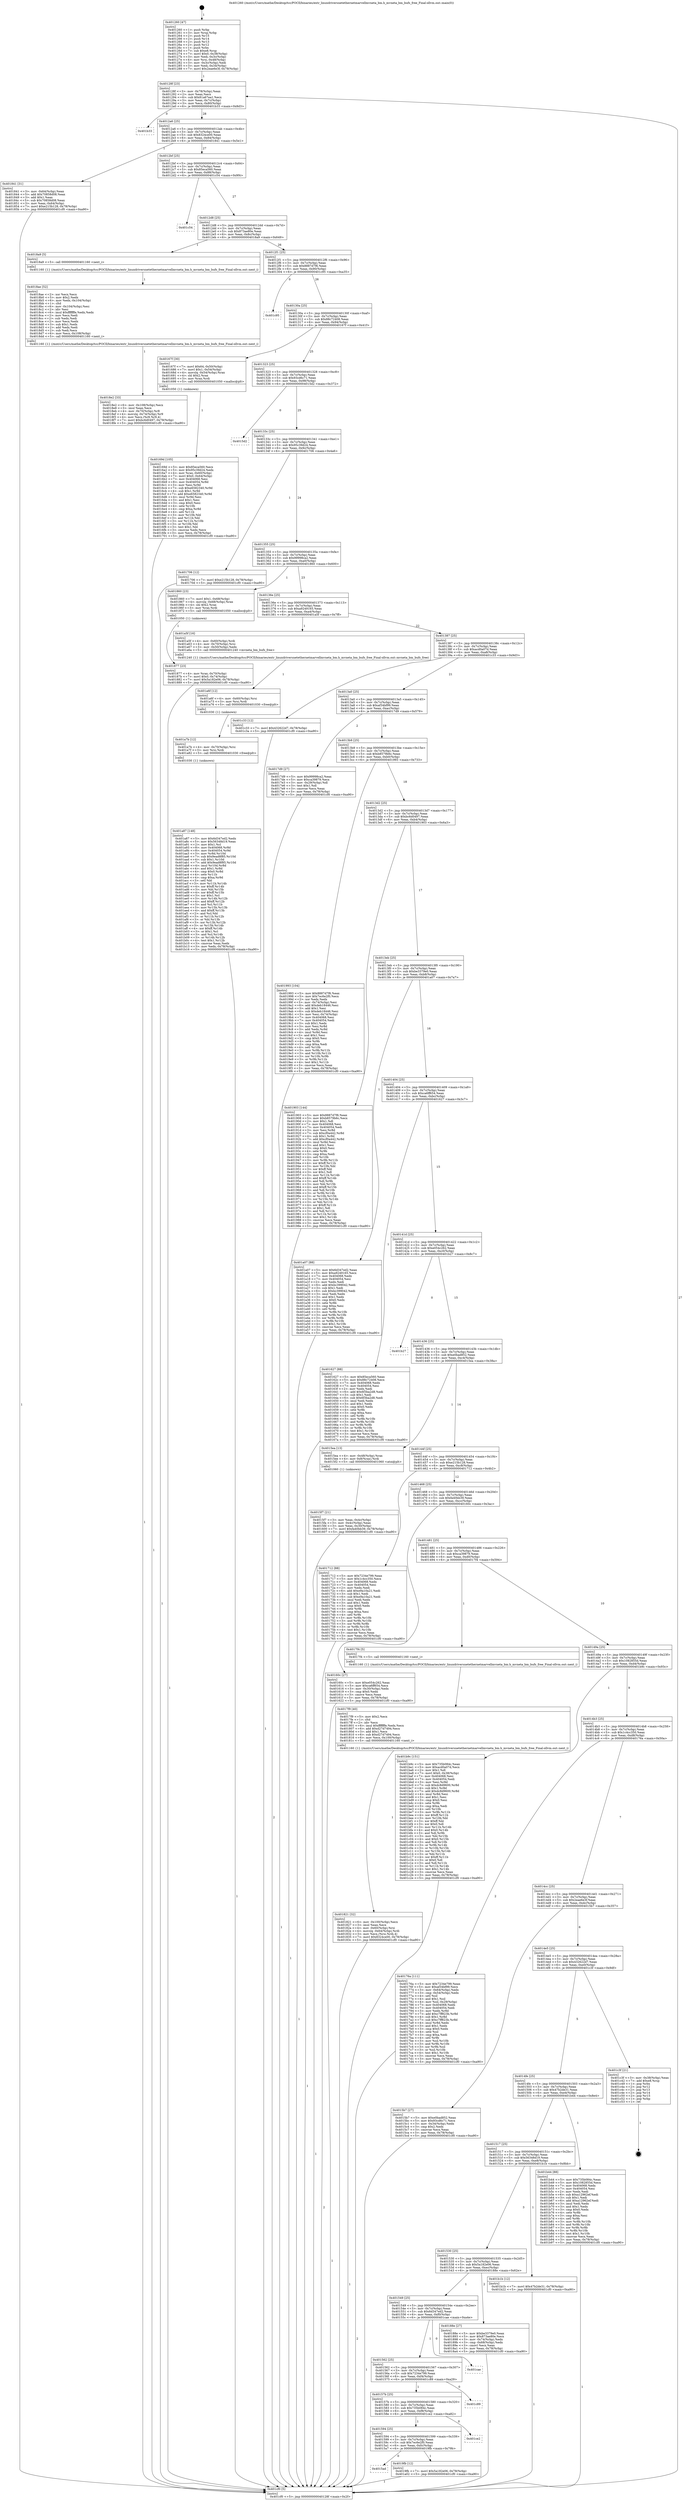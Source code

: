 digraph "0x401260" {
  label = "0x401260 (/mnt/c/Users/mathe/Desktop/tcc/POCII/binaries/extr_linuxdriversnetethernetmarvellmvneta_bm.h_mvneta_bm_bufs_free_Final-ollvm.out::main(0))"
  labelloc = "t"
  node[shape=record]

  Entry [label="",width=0.3,height=0.3,shape=circle,fillcolor=black,style=filled]
  "0x40128f" [label="{
     0x40128f [23]\l
     | [instrs]\l
     &nbsp;&nbsp;0x40128f \<+3\>: mov -0x78(%rbp),%eax\l
     &nbsp;&nbsp;0x401292 \<+2\>: mov %eax,%ecx\l
     &nbsp;&nbsp;0x401294 \<+6\>: sub $0x81a67ea1,%ecx\l
     &nbsp;&nbsp;0x40129a \<+3\>: mov %eax,-0x7c(%rbp)\l
     &nbsp;&nbsp;0x40129d \<+3\>: mov %ecx,-0x80(%rbp)\l
     &nbsp;&nbsp;0x4012a0 \<+6\>: je 0000000000401b33 \<main+0x8d3\>\l
  }"]
  "0x401b33" [label="{
     0x401b33\l
  }", style=dashed]
  "0x4012a6" [label="{
     0x4012a6 [25]\l
     | [instrs]\l
     &nbsp;&nbsp;0x4012a6 \<+5\>: jmp 00000000004012ab \<main+0x4b\>\l
     &nbsp;&nbsp;0x4012ab \<+3\>: mov -0x7c(%rbp),%eax\l
     &nbsp;&nbsp;0x4012ae \<+5\>: sub $0x8324ce00,%eax\l
     &nbsp;&nbsp;0x4012b3 \<+6\>: mov %eax,-0x84(%rbp)\l
     &nbsp;&nbsp;0x4012b9 \<+6\>: je 0000000000401841 \<main+0x5e1\>\l
  }"]
  Exit [label="",width=0.3,height=0.3,shape=circle,fillcolor=black,style=filled,peripheries=2]
  "0x401841" [label="{
     0x401841 [31]\l
     | [instrs]\l
     &nbsp;&nbsp;0x401841 \<+3\>: mov -0x64(%rbp),%eax\l
     &nbsp;&nbsp;0x401844 \<+5\>: add $0x70858d08,%eax\l
     &nbsp;&nbsp;0x401849 \<+3\>: add $0x1,%eax\l
     &nbsp;&nbsp;0x40184c \<+5\>: sub $0x70858d08,%eax\l
     &nbsp;&nbsp;0x401851 \<+3\>: mov %eax,-0x64(%rbp)\l
     &nbsp;&nbsp;0x401854 \<+7\>: movl $0xe215b128,-0x78(%rbp)\l
     &nbsp;&nbsp;0x40185b \<+5\>: jmp 0000000000401cf0 \<main+0xa90\>\l
  }"]
  "0x4012bf" [label="{
     0x4012bf [25]\l
     | [instrs]\l
     &nbsp;&nbsp;0x4012bf \<+5\>: jmp 00000000004012c4 \<main+0x64\>\l
     &nbsp;&nbsp;0x4012c4 \<+3\>: mov -0x7c(%rbp),%eax\l
     &nbsp;&nbsp;0x4012c7 \<+5\>: sub $0x85eca560,%eax\l
     &nbsp;&nbsp;0x4012cc \<+6\>: mov %eax,-0x88(%rbp)\l
     &nbsp;&nbsp;0x4012d2 \<+6\>: je 0000000000401c54 \<main+0x9f4\>\l
  }"]
  "0x401a87" [label="{
     0x401a87 [148]\l
     | [instrs]\l
     &nbsp;&nbsp;0x401a87 \<+5\>: mov $0x6d347ed2,%edx\l
     &nbsp;&nbsp;0x401a8c \<+5\>: mov $0x56348d19,%eax\l
     &nbsp;&nbsp;0x401a91 \<+2\>: mov $0x1,%cl\l
     &nbsp;&nbsp;0x401a93 \<+8\>: mov 0x404068,%r8d\l
     &nbsp;&nbsp;0x401a9b \<+8\>: mov 0x404054,%r9d\l
     &nbsp;&nbsp;0x401aa3 \<+3\>: mov %r8d,%r10d\l
     &nbsp;&nbsp;0x401aa6 \<+7\>: sub $0x9ead8f85,%r10d\l
     &nbsp;&nbsp;0x401aad \<+4\>: sub $0x1,%r10d\l
     &nbsp;&nbsp;0x401ab1 \<+7\>: add $0x9ead8f85,%r10d\l
     &nbsp;&nbsp;0x401ab8 \<+4\>: imul %r10d,%r8d\l
     &nbsp;&nbsp;0x401abc \<+4\>: and $0x1,%r8d\l
     &nbsp;&nbsp;0x401ac0 \<+4\>: cmp $0x0,%r8d\l
     &nbsp;&nbsp;0x401ac4 \<+4\>: sete %r11b\l
     &nbsp;&nbsp;0x401ac8 \<+4\>: cmp $0xa,%r9d\l
     &nbsp;&nbsp;0x401acc \<+3\>: setl %bl\l
     &nbsp;&nbsp;0x401acf \<+3\>: mov %r11b,%r14b\l
     &nbsp;&nbsp;0x401ad2 \<+4\>: xor $0xff,%r14b\l
     &nbsp;&nbsp;0x401ad6 \<+3\>: mov %bl,%r15b\l
     &nbsp;&nbsp;0x401ad9 \<+4\>: xor $0xff,%r15b\l
     &nbsp;&nbsp;0x401add \<+3\>: xor $0x1,%cl\l
     &nbsp;&nbsp;0x401ae0 \<+3\>: mov %r14b,%r12b\l
     &nbsp;&nbsp;0x401ae3 \<+4\>: and $0xff,%r12b\l
     &nbsp;&nbsp;0x401ae7 \<+3\>: and %cl,%r11b\l
     &nbsp;&nbsp;0x401aea \<+3\>: mov %r15b,%r13b\l
     &nbsp;&nbsp;0x401aed \<+4\>: and $0xff,%r13b\l
     &nbsp;&nbsp;0x401af1 \<+2\>: and %cl,%bl\l
     &nbsp;&nbsp;0x401af3 \<+3\>: or %r11b,%r12b\l
     &nbsp;&nbsp;0x401af6 \<+3\>: or %bl,%r13b\l
     &nbsp;&nbsp;0x401af9 \<+3\>: xor %r13b,%r12b\l
     &nbsp;&nbsp;0x401afc \<+3\>: or %r15b,%r14b\l
     &nbsp;&nbsp;0x401aff \<+4\>: xor $0xff,%r14b\l
     &nbsp;&nbsp;0x401b03 \<+3\>: or $0x1,%cl\l
     &nbsp;&nbsp;0x401b06 \<+3\>: and %cl,%r14b\l
     &nbsp;&nbsp;0x401b09 \<+3\>: or %r14b,%r12b\l
     &nbsp;&nbsp;0x401b0c \<+4\>: test $0x1,%r12b\l
     &nbsp;&nbsp;0x401b10 \<+3\>: cmovne %eax,%edx\l
     &nbsp;&nbsp;0x401b13 \<+3\>: mov %edx,-0x78(%rbp)\l
     &nbsp;&nbsp;0x401b16 \<+5\>: jmp 0000000000401cf0 \<main+0xa90\>\l
  }"]
  "0x401c54" [label="{
     0x401c54\l
  }", style=dashed]
  "0x4012d8" [label="{
     0x4012d8 [25]\l
     | [instrs]\l
     &nbsp;&nbsp;0x4012d8 \<+5\>: jmp 00000000004012dd \<main+0x7d\>\l
     &nbsp;&nbsp;0x4012dd \<+3\>: mov -0x7c(%rbp),%eax\l
     &nbsp;&nbsp;0x4012e0 \<+5\>: sub $0x873ae80e,%eax\l
     &nbsp;&nbsp;0x4012e5 \<+6\>: mov %eax,-0x8c(%rbp)\l
     &nbsp;&nbsp;0x4012eb \<+6\>: je 00000000004018a9 \<main+0x649\>\l
  }"]
  "0x401a7b" [label="{
     0x401a7b [12]\l
     | [instrs]\l
     &nbsp;&nbsp;0x401a7b \<+4\>: mov -0x70(%rbp),%rsi\l
     &nbsp;&nbsp;0x401a7f \<+3\>: mov %rsi,%rdi\l
     &nbsp;&nbsp;0x401a82 \<+5\>: call 0000000000401030 \<free@plt\>\l
     | [calls]\l
     &nbsp;&nbsp;0x401030 \{1\} (unknown)\l
  }"]
  "0x4018a9" [label="{
     0x4018a9 [5]\l
     | [instrs]\l
     &nbsp;&nbsp;0x4018a9 \<+5\>: call 0000000000401160 \<next_i\>\l
     | [calls]\l
     &nbsp;&nbsp;0x401160 \{1\} (/mnt/c/Users/mathe/Desktop/tcc/POCII/binaries/extr_linuxdriversnetethernetmarvellmvneta_bm.h_mvneta_bm_bufs_free_Final-ollvm.out::next_i)\l
  }"]
  "0x4012f1" [label="{
     0x4012f1 [25]\l
     | [instrs]\l
     &nbsp;&nbsp;0x4012f1 \<+5\>: jmp 00000000004012f6 \<main+0x96\>\l
     &nbsp;&nbsp;0x4012f6 \<+3\>: mov -0x7c(%rbp),%eax\l
     &nbsp;&nbsp;0x4012f9 \<+5\>: sub $0x8887d7f6,%eax\l
     &nbsp;&nbsp;0x4012fe \<+6\>: mov %eax,-0x90(%rbp)\l
     &nbsp;&nbsp;0x401304 \<+6\>: je 0000000000401c95 \<main+0xa35\>\l
  }"]
  "0x401a6f" [label="{
     0x401a6f [12]\l
     | [instrs]\l
     &nbsp;&nbsp;0x401a6f \<+4\>: mov -0x60(%rbp),%rsi\l
     &nbsp;&nbsp;0x401a73 \<+3\>: mov %rsi,%rdi\l
     &nbsp;&nbsp;0x401a76 \<+5\>: call 0000000000401030 \<free@plt\>\l
     | [calls]\l
     &nbsp;&nbsp;0x401030 \{1\} (unknown)\l
  }"]
  "0x401c95" [label="{
     0x401c95\l
  }", style=dashed]
  "0x40130a" [label="{
     0x40130a [25]\l
     | [instrs]\l
     &nbsp;&nbsp;0x40130a \<+5\>: jmp 000000000040130f \<main+0xaf\>\l
     &nbsp;&nbsp;0x40130f \<+3\>: mov -0x7c(%rbp),%eax\l
     &nbsp;&nbsp;0x401312 \<+5\>: sub $0x88c72408,%eax\l
     &nbsp;&nbsp;0x401317 \<+6\>: mov %eax,-0x94(%rbp)\l
     &nbsp;&nbsp;0x40131d \<+6\>: je 000000000040167f \<main+0x41f\>\l
  }"]
  "0x4015ad" [label="{
     0x4015ad\l
  }", style=dashed]
  "0x40167f" [label="{
     0x40167f [30]\l
     | [instrs]\l
     &nbsp;&nbsp;0x40167f \<+7\>: movl $0x64,-0x50(%rbp)\l
     &nbsp;&nbsp;0x401686 \<+7\>: movl $0x1,-0x54(%rbp)\l
     &nbsp;&nbsp;0x40168d \<+4\>: movslq -0x54(%rbp),%rax\l
     &nbsp;&nbsp;0x401691 \<+4\>: shl $0x2,%rax\l
     &nbsp;&nbsp;0x401695 \<+3\>: mov %rax,%rdi\l
     &nbsp;&nbsp;0x401698 \<+5\>: call 0000000000401050 \<malloc@plt\>\l
     | [calls]\l
     &nbsp;&nbsp;0x401050 \{1\} (unknown)\l
  }"]
  "0x401323" [label="{
     0x401323 [25]\l
     | [instrs]\l
     &nbsp;&nbsp;0x401323 \<+5\>: jmp 0000000000401328 \<main+0xc8\>\l
     &nbsp;&nbsp;0x401328 \<+3\>: mov -0x7c(%rbp),%eax\l
     &nbsp;&nbsp;0x40132b \<+5\>: sub $0x93cd6c71,%eax\l
     &nbsp;&nbsp;0x401330 \<+6\>: mov %eax,-0x98(%rbp)\l
     &nbsp;&nbsp;0x401336 \<+6\>: je 00000000004015d2 \<main+0x372\>\l
  }"]
  "0x4019fb" [label="{
     0x4019fb [12]\l
     | [instrs]\l
     &nbsp;&nbsp;0x4019fb \<+7\>: movl $0x5a182e06,-0x78(%rbp)\l
     &nbsp;&nbsp;0x401a02 \<+5\>: jmp 0000000000401cf0 \<main+0xa90\>\l
  }"]
  "0x4015d2" [label="{
     0x4015d2\l
  }", style=dashed]
  "0x40133c" [label="{
     0x40133c [25]\l
     | [instrs]\l
     &nbsp;&nbsp;0x40133c \<+5\>: jmp 0000000000401341 \<main+0xe1\>\l
     &nbsp;&nbsp;0x401341 \<+3\>: mov -0x7c(%rbp),%eax\l
     &nbsp;&nbsp;0x401344 \<+5\>: sub $0x95c39d24,%eax\l
     &nbsp;&nbsp;0x401349 \<+6\>: mov %eax,-0x9c(%rbp)\l
     &nbsp;&nbsp;0x40134f \<+6\>: je 0000000000401706 \<main+0x4a6\>\l
  }"]
  "0x401594" [label="{
     0x401594 [25]\l
     | [instrs]\l
     &nbsp;&nbsp;0x401594 \<+5\>: jmp 0000000000401599 \<main+0x339\>\l
     &nbsp;&nbsp;0x401599 \<+3\>: mov -0x7c(%rbp),%eax\l
     &nbsp;&nbsp;0x40159c \<+5\>: sub $0x7ec6e2f0,%eax\l
     &nbsp;&nbsp;0x4015a1 \<+6\>: mov %eax,-0xfc(%rbp)\l
     &nbsp;&nbsp;0x4015a7 \<+6\>: je 00000000004019fb \<main+0x79b\>\l
  }"]
  "0x401706" [label="{
     0x401706 [12]\l
     | [instrs]\l
     &nbsp;&nbsp;0x401706 \<+7\>: movl $0xe215b128,-0x78(%rbp)\l
     &nbsp;&nbsp;0x40170d \<+5\>: jmp 0000000000401cf0 \<main+0xa90\>\l
  }"]
  "0x401355" [label="{
     0x401355 [25]\l
     | [instrs]\l
     &nbsp;&nbsp;0x401355 \<+5\>: jmp 000000000040135a \<main+0xfa\>\l
     &nbsp;&nbsp;0x40135a \<+3\>: mov -0x7c(%rbp),%eax\l
     &nbsp;&nbsp;0x40135d \<+5\>: sub $0x99998ca2,%eax\l
     &nbsp;&nbsp;0x401362 \<+6\>: mov %eax,-0xa0(%rbp)\l
     &nbsp;&nbsp;0x401368 \<+6\>: je 0000000000401860 \<main+0x600\>\l
  }"]
  "0x401ce2" [label="{
     0x401ce2\l
  }", style=dashed]
  "0x401860" [label="{
     0x401860 [23]\l
     | [instrs]\l
     &nbsp;&nbsp;0x401860 \<+7\>: movl $0x1,-0x68(%rbp)\l
     &nbsp;&nbsp;0x401867 \<+4\>: movslq -0x68(%rbp),%rax\l
     &nbsp;&nbsp;0x40186b \<+4\>: shl $0x2,%rax\l
     &nbsp;&nbsp;0x40186f \<+3\>: mov %rax,%rdi\l
     &nbsp;&nbsp;0x401872 \<+5\>: call 0000000000401050 \<malloc@plt\>\l
     | [calls]\l
     &nbsp;&nbsp;0x401050 \{1\} (unknown)\l
  }"]
  "0x40136e" [label="{
     0x40136e [25]\l
     | [instrs]\l
     &nbsp;&nbsp;0x40136e \<+5\>: jmp 0000000000401373 \<main+0x113\>\l
     &nbsp;&nbsp;0x401373 \<+3\>: mov -0x7c(%rbp),%eax\l
     &nbsp;&nbsp;0x401376 \<+5\>: sub $0xa9249165,%eax\l
     &nbsp;&nbsp;0x40137b \<+6\>: mov %eax,-0xa4(%rbp)\l
     &nbsp;&nbsp;0x401381 \<+6\>: je 0000000000401a5f \<main+0x7ff\>\l
  }"]
  "0x40157b" [label="{
     0x40157b [25]\l
     | [instrs]\l
     &nbsp;&nbsp;0x40157b \<+5\>: jmp 0000000000401580 \<main+0x320\>\l
     &nbsp;&nbsp;0x401580 \<+3\>: mov -0x7c(%rbp),%eax\l
     &nbsp;&nbsp;0x401583 \<+5\>: sub $0x735b084c,%eax\l
     &nbsp;&nbsp;0x401588 \<+6\>: mov %eax,-0xf8(%rbp)\l
     &nbsp;&nbsp;0x40158e \<+6\>: je 0000000000401ce2 \<main+0xa82\>\l
  }"]
  "0x401a5f" [label="{
     0x401a5f [16]\l
     | [instrs]\l
     &nbsp;&nbsp;0x401a5f \<+4\>: mov -0x60(%rbp),%rdi\l
     &nbsp;&nbsp;0x401a63 \<+4\>: mov -0x70(%rbp),%rsi\l
     &nbsp;&nbsp;0x401a67 \<+3\>: mov -0x50(%rbp),%edx\l
     &nbsp;&nbsp;0x401a6a \<+5\>: call 0000000000401240 \<mvneta_bm_bufs_free\>\l
     | [calls]\l
     &nbsp;&nbsp;0x401240 \{1\} (/mnt/c/Users/mathe/Desktop/tcc/POCII/binaries/extr_linuxdriversnetethernetmarvellmvneta_bm.h_mvneta_bm_bufs_free_Final-ollvm.out::mvneta_bm_bufs_free)\l
  }"]
  "0x401387" [label="{
     0x401387 [25]\l
     | [instrs]\l
     &nbsp;&nbsp;0x401387 \<+5\>: jmp 000000000040138c \<main+0x12c\>\l
     &nbsp;&nbsp;0x40138c \<+3\>: mov -0x7c(%rbp),%eax\l
     &nbsp;&nbsp;0x40138f \<+5\>: sub $0xacd0a07d,%eax\l
     &nbsp;&nbsp;0x401394 \<+6\>: mov %eax,-0xa8(%rbp)\l
     &nbsp;&nbsp;0x40139a \<+6\>: je 0000000000401c33 \<main+0x9d3\>\l
  }"]
  "0x401c89" [label="{
     0x401c89\l
  }", style=dashed]
  "0x401c33" [label="{
     0x401c33 [12]\l
     | [instrs]\l
     &nbsp;&nbsp;0x401c33 \<+7\>: movl $0x432622d7,-0x78(%rbp)\l
     &nbsp;&nbsp;0x401c3a \<+5\>: jmp 0000000000401cf0 \<main+0xa90\>\l
  }"]
  "0x4013a0" [label="{
     0x4013a0 [25]\l
     | [instrs]\l
     &nbsp;&nbsp;0x4013a0 \<+5\>: jmp 00000000004013a5 \<main+0x145\>\l
     &nbsp;&nbsp;0x4013a5 \<+3\>: mov -0x7c(%rbp),%eax\l
     &nbsp;&nbsp;0x4013a8 \<+5\>: sub $0xaf34bf99,%eax\l
     &nbsp;&nbsp;0x4013ad \<+6\>: mov %eax,-0xac(%rbp)\l
     &nbsp;&nbsp;0x4013b3 \<+6\>: je 00000000004017d9 \<main+0x579\>\l
  }"]
  "0x401562" [label="{
     0x401562 [25]\l
     | [instrs]\l
     &nbsp;&nbsp;0x401562 \<+5\>: jmp 0000000000401567 \<main+0x307\>\l
     &nbsp;&nbsp;0x401567 \<+3\>: mov -0x7c(%rbp),%eax\l
     &nbsp;&nbsp;0x40156a \<+5\>: sub $0x7234e799,%eax\l
     &nbsp;&nbsp;0x40156f \<+6\>: mov %eax,-0xf4(%rbp)\l
     &nbsp;&nbsp;0x401575 \<+6\>: je 0000000000401c89 \<main+0xa29\>\l
  }"]
  "0x4017d9" [label="{
     0x4017d9 [27]\l
     | [instrs]\l
     &nbsp;&nbsp;0x4017d9 \<+5\>: mov $0x99998ca2,%eax\l
     &nbsp;&nbsp;0x4017de \<+5\>: mov $0xca39879,%ecx\l
     &nbsp;&nbsp;0x4017e3 \<+3\>: mov -0x29(%rbp),%dl\l
     &nbsp;&nbsp;0x4017e6 \<+3\>: test $0x1,%dl\l
     &nbsp;&nbsp;0x4017e9 \<+3\>: cmovne %ecx,%eax\l
     &nbsp;&nbsp;0x4017ec \<+3\>: mov %eax,-0x78(%rbp)\l
     &nbsp;&nbsp;0x4017ef \<+5\>: jmp 0000000000401cf0 \<main+0xa90\>\l
  }"]
  "0x4013b9" [label="{
     0x4013b9 [25]\l
     | [instrs]\l
     &nbsp;&nbsp;0x4013b9 \<+5\>: jmp 00000000004013be \<main+0x15e\>\l
     &nbsp;&nbsp;0x4013be \<+3\>: mov -0x7c(%rbp),%eax\l
     &nbsp;&nbsp;0x4013c1 \<+5\>: sub $0xb8579b6c,%eax\l
     &nbsp;&nbsp;0x4013c6 \<+6\>: mov %eax,-0xb0(%rbp)\l
     &nbsp;&nbsp;0x4013cc \<+6\>: je 0000000000401993 \<main+0x733\>\l
  }"]
  "0x401cae" [label="{
     0x401cae\l
  }", style=dashed]
  "0x401993" [label="{
     0x401993 [104]\l
     | [instrs]\l
     &nbsp;&nbsp;0x401993 \<+5\>: mov $0x8887d7f6,%eax\l
     &nbsp;&nbsp;0x401998 \<+5\>: mov $0x7ec6e2f0,%ecx\l
     &nbsp;&nbsp;0x40199d \<+2\>: xor %edx,%edx\l
     &nbsp;&nbsp;0x40199f \<+3\>: mov -0x74(%rbp),%esi\l
     &nbsp;&nbsp;0x4019a2 \<+6\>: add $0xdeb18446,%esi\l
     &nbsp;&nbsp;0x4019a8 \<+3\>: add $0x1,%esi\l
     &nbsp;&nbsp;0x4019ab \<+6\>: sub $0xdeb18446,%esi\l
     &nbsp;&nbsp;0x4019b1 \<+3\>: mov %esi,-0x74(%rbp)\l
     &nbsp;&nbsp;0x4019b4 \<+7\>: mov 0x404068,%esi\l
     &nbsp;&nbsp;0x4019bb \<+7\>: mov 0x404054,%edi\l
     &nbsp;&nbsp;0x4019c2 \<+3\>: sub $0x1,%edx\l
     &nbsp;&nbsp;0x4019c5 \<+3\>: mov %esi,%r8d\l
     &nbsp;&nbsp;0x4019c8 \<+3\>: add %edx,%r8d\l
     &nbsp;&nbsp;0x4019cb \<+4\>: imul %r8d,%esi\l
     &nbsp;&nbsp;0x4019cf \<+3\>: and $0x1,%esi\l
     &nbsp;&nbsp;0x4019d2 \<+3\>: cmp $0x0,%esi\l
     &nbsp;&nbsp;0x4019d5 \<+4\>: sete %r9b\l
     &nbsp;&nbsp;0x4019d9 \<+3\>: cmp $0xa,%edi\l
     &nbsp;&nbsp;0x4019dc \<+4\>: setl %r10b\l
     &nbsp;&nbsp;0x4019e0 \<+3\>: mov %r9b,%r11b\l
     &nbsp;&nbsp;0x4019e3 \<+3\>: and %r10b,%r11b\l
     &nbsp;&nbsp;0x4019e6 \<+3\>: xor %r10b,%r9b\l
     &nbsp;&nbsp;0x4019e9 \<+3\>: or %r9b,%r11b\l
     &nbsp;&nbsp;0x4019ec \<+4\>: test $0x1,%r11b\l
     &nbsp;&nbsp;0x4019f0 \<+3\>: cmovne %ecx,%eax\l
     &nbsp;&nbsp;0x4019f3 \<+3\>: mov %eax,-0x78(%rbp)\l
     &nbsp;&nbsp;0x4019f6 \<+5\>: jmp 0000000000401cf0 \<main+0xa90\>\l
  }"]
  "0x4013d2" [label="{
     0x4013d2 [25]\l
     | [instrs]\l
     &nbsp;&nbsp;0x4013d2 \<+5\>: jmp 00000000004013d7 \<main+0x177\>\l
     &nbsp;&nbsp;0x4013d7 \<+3\>: mov -0x7c(%rbp),%eax\l
     &nbsp;&nbsp;0x4013da \<+5\>: sub $0xbc6d0497,%eax\l
     &nbsp;&nbsp;0x4013df \<+6\>: mov %eax,-0xb4(%rbp)\l
     &nbsp;&nbsp;0x4013e5 \<+6\>: je 0000000000401903 \<main+0x6a3\>\l
  }"]
  "0x4018e2" [label="{
     0x4018e2 [33]\l
     | [instrs]\l
     &nbsp;&nbsp;0x4018e2 \<+6\>: mov -0x108(%rbp),%ecx\l
     &nbsp;&nbsp;0x4018e8 \<+3\>: imul %eax,%ecx\l
     &nbsp;&nbsp;0x4018eb \<+4\>: mov -0x70(%rbp),%r8\l
     &nbsp;&nbsp;0x4018ef \<+4\>: movslq -0x74(%rbp),%r9\l
     &nbsp;&nbsp;0x4018f3 \<+4\>: mov %ecx,(%r8,%r9,4)\l
     &nbsp;&nbsp;0x4018f7 \<+7\>: movl $0xbc6d0497,-0x78(%rbp)\l
     &nbsp;&nbsp;0x4018fe \<+5\>: jmp 0000000000401cf0 \<main+0xa90\>\l
  }"]
  "0x401903" [label="{
     0x401903 [144]\l
     | [instrs]\l
     &nbsp;&nbsp;0x401903 \<+5\>: mov $0x8887d7f6,%eax\l
     &nbsp;&nbsp;0x401908 \<+5\>: mov $0xb8579b6c,%ecx\l
     &nbsp;&nbsp;0x40190d \<+2\>: mov $0x1,%dl\l
     &nbsp;&nbsp;0x40190f \<+7\>: mov 0x404068,%esi\l
     &nbsp;&nbsp;0x401916 \<+7\>: mov 0x404054,%edi\l
     &nbsp;&nbsp;0x40191d \<+3\>: mov %esi,%r8d\l
     &nbsp;&nbsp;0x401920 \<+7\>: sub $0xcf0a442,%r8d\l
     &nbsp;&nbsp;0x401927 \<+4\>: sub $0x1,%r8d\l
     &nbsp;&nbsp;0x40192b \<+7\>: add $0xcf0a442,%r8d\l
     &nbsp;&nbsp;0x401932 \<+4\>: imul %r8d,%esi\l
     &nbsp;&nbsp;0x401936 \<+3\>: and $0x1,%esi\l
     &nbsp;&nbsp;0x401939 \<+3\>: cmp $0x0,%esi\l
     &nbsp;&nbsp;0x40193c \<+4\>: sete %r9b\l
     &nbsp;&nbsp;0x401940 \<+3\>: cmp $0xa,%edi\l
     &nbsp;&nbsp;0x401943 \<+4\>: setl %r10b\l
     &nbsp;&nbsp;0x401947 \<+3\>: mov %r9b,%r11b\l
     &nbsp;&nbsp;0x40194a \<+4\>: xor $0xff,%r11b\l
     &nbsp;&nbsp;0x40194e \<+3\>: mov %r10b,%bl\l
     &nbsp;&nbsp;0x401951 \<+3\>: xor $0xff,%bl\l
     &nbsp;&nbsp;0x401954 \<+3\>: xor $0x1,%dl\l
     &nbsp;&nbsp;0x401957 \<+3\>: mov %r11b,%r14b\l
     &nbsp;&nbsp;0x40195a \<+4\>: and $0xff,%r14b\l
     &nbsp;&nbsp;0x40195e \<+3\>: and %dl,%r9b\l
     &nbsp;&nbsp;0x401961 \<+3\>: mov %bl,%r15b\l
     &nbsp;&nbsp;0x401964 \<+4\>: and $0xff,%r15b\l
     &nbsp;&nbsp;0x401968 \<+3\>: and %dl,%r10b\l
     &nbsp;&nbsp;0x40196b \<+3\>: or %r9b,%r14b\l
     &nbsp;&nbsp;0x40196e \<+3\>: or %r10b,%r15b\l
     &nbsp;&nbsp;0x401971 \<+3\>: xor %r15b,%r14b\l
     &nbsp;&nbsp;0x401974 \<+3\>: or %bl,%r11b\l
     &nbsp;&nbsp;0x401977 \<+4\>: xor $0xff,%r11b\l
     &nbsp;&nbsp;0x40197b \<+3\>: or $0x1,%dl\l
     &nbsp;&nbsp;0x40197e \<+3\>: and %dl,%r11b\l
     &nbsp;&nbsp;0x401981 \<+3\>: or %r11b,%r14b\l
     &nbsp;&nbsp;0x401984 \<+4\>: test $0x1,%r14b\l
     &nbsp;&nbsp;0x401988 \<+3\>: cmovne %ecx,%eax\l
     &nbsp;&nbsp;0x40198b \<+3\>: mov %eax,-0x78(%rbp)\l
     &nbsp;&nbsp;0x40198e \<+5\>: jmp 0000000000401cf0 \<main+0xa90\>\l
  }"]
  "0x4013eb" [label="{
     0x4013eb [25]\l
     | [instrs]\l
     &nbsp;&nbsp;0x4013eb \<+5\>: jmp 00000000004013f0 \<main+0x190\>\l
     &nbsp;&nbsp;0x4013f0 \<+3\>: mov -0x7c(%rbp),%eax\l
     &nbsp;&nbsp;0x4013f3 \<+5\>: sub $0xbe3379e0,%eax\l
     &nbsp;&nbsp;0x4013f8 \<+6\>: mov %eax,-0xb8(%rbp)\l
     &nbsp;&nbsp;0x4013fe \<+6\>: je 0000000000401a07 \<main+0x7a7\>\l
  }"]
  "0x4018ae" [label="{
     0x4018ae [52]\l
     | [instrs]\l
     &nbsp;&nbsp;0x4018ae \<+2\>: xor %ecx,%ecx\l
     &nbsp;&nbsp;0x4018b0 \<+5\>: mov $0x2,%edx\l
     &nbsp;&nbsp;0x4018b5 \<+6\>: mov %edx,-0x104(%rbp)\l
     &nbsp;&nbsp;0x4018bb \<+1\>: cltd\l
     &nbsp;&nbsp;0x4018bc \<+6\>: mov -0x104(%rbp),%esi\l
     &nbsp;&nbsp;0x4018c2 \<+2\>: idiv %esi\l
     &nbsp;&nbsp;0x4018c4 \<+6\>: imul $0xfffffffe,%edx,%edx\l
     &nbsp;&nbsp;0x4018ca \<+2\>: mov %ecx,%edi\l
     &nbsp;&nbsp;0x4018cc \<+2\>: sub %edx,%edi\l
     &nbsp;&nbsp;0x4018ce \<+2\>: mov %ecx,%edx\l
     &nbsp;&nbsp;0x4018d0 \<+3\>: sub $0x1,%edx\l
     &nbsp;&nbsp;0x4018d3 \<+2\>: add %edx,%edi\l
     &nbsp;&nbsp;0x4018d5 \<+2\>: sub %edi,%ecx\l
     &nbsp;&nbsp;0x4018d7 \<+6\>: mov %ecx,-0x108(%rbp)\l
     &nbsp;&nbsp;0x4018dd \<+5\>: call 0000000000401160 \<next_i\>\l
     | [calls]\l
     &nbsp;&nbsp;0x401160 \{1\} (/mnt/c/Users/mathe/Desktop/tcc/POCII/binaries/extr_linuxdriversnetethernetmarvellmvneta_bm.h_mvneta_bm_bufs_free_Final-ollvm.out::next_i)\l
  }"]
  "0x401a07" [label="{
     0x401a07 [88]\l
     | [instrs]\l
     &nbsp;&nbsp;0x401a07 \<+5\>: mov $0x6d347ed2,%eax\l
     &nbsp;&nbsp;0x401a0c \<+5\>: mov $0xa9249165,%ecx\l
     &nbsp;&nbsp;0x401a11 \<+7\>: mov 0x404068,%edx\l
     &nbsp;&nbsp;0x401a18 \<+7\>: mov 0x404054,%esi\l
     &nbsp;&nbsp;0x401a1f \<+2\>: mov %edx,%edi\l
     &nbsp;&nbsp;0x401a21 \<+6\>: add $0xbc399042,%edi\l
     &nbsp;&nbsp;0x401a27 \<+3\>: sub $0x1,%edi\l
     &nbsp;&nbsp;0x401a2a \<+6\>: sub $0xbc399042,%edi\l
     &nbsp;&nbsp;0x401a30 \<+3\>: imul %edi,%edx\l
     &nbsp;&nbsp;0x401a33 \<+3\>: and $0x1,%edx\l
     &nbsp;&nbsp;0x401a36 \<+3\>: cmp $0x0,%edx\l
     &nbsp;&nbsp;0x401a39 \<+4\>: sete %r8b\l
     &nbsp;&nbsp;0x401a3d \<+3\>: cmp $0xa,%esi\l
     &nbsp;&nbsp;0x401a40 \<+4\>: setl %r9b\l
     &nbsp;&nbsp;0x401a44 \<+3\>: mov %r8b,%r10b\l
     &nbsp;&nbsp;0x401a47 \<+3\>: and %r9b,%r10b\l
     &nbsp;&nbsp;0x401a4a \<+3\>: xor %r9b,%r8b\l
     &nbsp;&nbsp;0x401a4d \<+3\>: or %r8b,%r10b\l
     &nbsp;&nbsp;0x401a50 \<+4\>: test $0x1,%r10b\l
     &nbsp;&nbsp;0x401a54 \<+3\>: cmovne %ecx,%eax\l
     &nbsp;&nbsp;0x401a57 \<+3\>: mov %eax,-0x78(%rbp)\l
     &nbsp;&nbsp;0x401a5a \<+5\>: jmp 0000000000401cf0 \<main+0xa90\>\l
  }"]
  "0x401404" [label="{
     0x401404 [25]\l
     | [instrs]\l
     &nbsp;&nbsp;0x401404 \<+5\>: jmp 0000000000401409 \<main+0x1a9\>\l
     &nbsp;&nbsp;0x401409 \<+3\>: mov -0x7c(%rbp),%eax\l
     &nbsp;&nbsp;0x40140c \<+5\>: sub $0xca6ff654,%eax\l
     &nbsp;&nbsp;0x401411 \<+6\>: mov %eax,-0xbc(%rbp)\l
     &nbsp;&nbsp;0x401417 \<+6\>: je 0000000000401627 \<main+0x3c7\>\l
  }"]
  "0x401549" [label="{
     0x401549 [25]\l
     | [instrs]\l
     &nbsp;&nbsp;0x401549 \<+5\>: jmp 000000000040154e \<main+0x2ee\>\l
     &nbsp;&nbsp;0x40154e \<+3\>: mov -0x7c(%rbp),%eax\l
     &nbsp;&nbsp;0x401551 \<+5\>: sub $0x6d347ed2,%eax\l
     &nbsp;&nbsp;0x401556 \<+6\>: mov %eax,-0xf0(%rbp)\l
     &nbsp;&nbsp;0x40155c \<+6\>: je 0000000000401cae \<main+0xa4e\>\l
  }"]
  "0x401627" [label="{
     0x401627 [88]\l
     | [instrs]\l
     &nbsp;&nbsp;0x401627 \<+5\>: mov $0x85eca560,%eax\l
     &nbsp;&nbsp;0x40162c \<+5\>: mov $0x88c72408,%ecx\l
     &nbsp;&nbsp;0x401631 \<+7\>: mov 0x404068,%edx\l
     &nbsp;&nbsp;0x401638 \<+7\>: mov 0x404054,%esi\l
     &nbsp;&nbsp;0x40163f \<+2\>: mov %edx,%edi\l
     &nbsp;&nbsp;0x401641 \<+6\>: add $0x6f3ba2d8,%edi\l
     &nbsp;&nbsp;0x401647 \<+3\>: sub $0x1,%edi\l
     &nbsp;&nbsp;0x40164a \<+6\>: sub $0x6f3ba2d8,%edi\l
     &nbsp;&nbsp;0x401650 \<+3\>: imul %edi,%edx\l
     &nbsp;&nbsp;0x401653 \<+3\>: and $0x1,%edx\l
     &nbsp;&nbsp;0x401656 \<+3\>: cmp $0x0,%edx\l
     &nbsp;&nbsp;0x401659 \<+4\>: sete %r8b\l
     &nbsp;&nbsp;0x40165d \<+3\>: cmp $0xa,%esi\l
     &nbsp;&nbsp;0x401660 \<+4\>: setl %r9b\l
     &nbsp;&nbsp;0x401664 \<+3\>: mov %r8b,%r10b\l
     &nbsp;&nbsp;0x401667 \<+3\>: and %r9b,%r10b\l
     &nbsp;&nbsp;0x40166a \<+3\>: xor %r9b,%r8b\l
     &nbsp;&nbsp;0x40166d \<+3\>: or %r8b,%r10b\l
     &nbsp;&nbsp;0x401670 \<+4\>: test $0x1,%r10b\l
     &nbsp;&nbsp;0x401674 \<+3\>: cmovne %ecx,%eax\l
     &nbsp;&nbsp;0x401677 \<+3\>: mov %eax,-0x78(%rbp)\l
     &nbsp;&nbsp;0x40167a \<+5\>: jmp 0000000000401cf0 \<main+0xa90\>\l
  }"]
  "0x40141d" [label="{
     0x40141d [25]\l
     | [instrs]\l
     &nbsp;&nbsp;0x40141d \<+5\>: jmp 0000000000401422 \<main+0x1c2\>\l
     &nbsp;&nbsp;0x401422 \<+3\>: mov -0x7c(%rbp),%eax\l
     &nbsp;&nbsp;0x401425 \<+5\>: sub $0xe054c262,%eax\l
     &nbsp;&nbsp;0x40142a \<+6\>: mov %eax,-0xc0(%rbp)\l
     &nbsp;&nbsp;0x401430 \<+6\>: je 0000000000401b27 \<main+0x8c7\>\l
  }"]
  "0x40188e" [label="{
     0x40188e [27]\l
     | [instrs]\l
     &nbsp;&nbsp;0x40188e \<+5\>: mov $0xbe3379e0,%eax\l
     &nbsp;&nbsp;0x401893 \<+5\>: mov $0x873ae80e,%ecx\l
     &nbsp;&nbsp;0x401898 \<+3\>: mov -0x74(%rbp),%edx\l
     &nbsp;&nbsp;0x40189b \<+3\>: cmp -0x68(%rbp),%edx\l
     &nbsp;&nbsp;0x40189e \<+3\>: cmovl %ecx,%eax\l
     &nbsp;&nbsp;0x4018a1 \<+3\>: mov %eax,-0x78(%rbp)\l
     &nbsp;&nbsp;0x4018a4 \<+5\>: jmp 0000000000401cf0 \<main+0xa90\>\l
  }"]
  "0x401b27" [label="{
     0x401b27\l
  }", style=dashed]
  "0x401436" [label="{
     0x401436 [25]\l
     | [instrs]\l
     &nbsp;&nbsp;0x401436 \<+5\>: jmp 000000000040143b \<main+0x1db\>\l
     &nbsp;&nbsp;0x40143b \<+3\>: mov -0x7c(%rbp),%eax\l
     &nbsp;&nbsp;0x40143e \<+5\>: sub $0xe0bad852,%eax\l
     &nbsp;&nbsp;0x401443 \<+6\>: mov %eax,-0xc4(%rbp)\l
     &nbsp;&nbsp;0x401449 \<+6\>: je 00000000004015ea \<main+0x38a\>\l
  }"]
  "0x401530" [label="{
     0x401530 [25]\l
     | [instrs]\l
     &nbsp;&nbsp;0x401530 \<+5\>: jmp 0000000000401535 \<main+0x2d5\>\l
     &nbsp;&nbsp;0x401535 \<+3\>: mov -0x7c(%rbp),%eax\l
     &nbsp;&nbsp;0x401538 \<+5\>: sub $0x5a182e06,%eax\l
     &nbsp;&nbsp;0x40153d \<+6\>: mov %eax,-0xec(%rbp)\l
     &nbsp;&nbsp;0x401543 \<+6\>: je 000000000040188e \<main+0x62e\>\l
  }"]
  "0x4015ea" [label="{
     0x4015ea [13]\l
     | [instrs]\l
     &nbsp;&nbsp;0x4015ea \<+4\>: mov -0x48(%rbp),%rax\l
     &nbsp;&nbsp;0x4015ee \<+4\>: mov 0x8(%rax),%rdi\l
     &nbsp;&nbsp;0x4015f2 \<+5\>: call 0000000000401060 \<atoi@plt\>\l
     | [calls]\l
     &nbsp;&nbsp;0x401060 \{1\} (unknown)\l
  }"]
  "0x40144f" [label="{
     0x40144f [25]\l
     | [instrs]\l
     &nbsp;&nbsp;0x40144f \<+5\>: jmp 0000000000401454 \<main+0x1f4\>\l
     &nbsp;&nbsp;0x401454 \<+3\>: mov -0x7c(%rbp),%eax\l
     &nbsp;&nbsp;0x401457 \<+5\>: sub $0xe215b128,%eax\l
     &nbsp;&nbsp;0x40145c \<+6\>: mov %eax,-0xc8(%rbp)\l
     &nbsp;&nbsp;0x401462 \<+6\>: je 0000000000401712 \<main+0x4b2\>\l
  }"]
  "0x401b1b" [label="{
     0x401b1b [12]\l
     | [instrs]\l
     &nbsp;&nbsp;0x401b1b \<+7\>: movl $0x47b2de31,-0x78(%rbp)\l
     &nbsp;&nbsp;0x401b22 \<+5\>: jmp 0000000000401cf0 \<main+0xa90\>\l
  }"]
  "0x401712" [label="{
     0x401712 [88]\l
     | [instrs]\l
     &nbsp;&nbsp;0x401712 \<+5\>: mov $0x7234e799,%eax\l
     &nbsp;&nbsp;0x401717 \<+5\>: mov $0x1c4cc350,%ecx\l
     &nbsp;&nbsp;0x40171c \<+7\>: mov 0x404068,%edx\l
     &nbsp;&nbsp;0x401723 \<+7\>: mov 0x404054,%esi\l
     &nbsp;&nbsp;0x40172a \<+2\>: mov %edx,%edi\l
     &nbsp;&nbsp;0x40172c \<+6\>: add $0xe9a10a21,%edi\l
     &nbsp;&nbsp;0x401732 \<+3\>: sub $0x1,%edi\l
     &nbsp;&nbsp;0x401735 \<+6\>: sub $0xe9a10a21,%edi\l
     &nbsp;&nbsp;0x40173b \<+3\>: imul %edi,%edx\l
     &nbsp;&nbsp;0x40173e \<+3\>: and $0x1,%edx\l
     &nbsp;&nbsp;0x401741 \<+3\>: cmp $0x0,%edx\l
     &nbsp;&nbsp;0x401744 \<+4\>: sete %r8b\l
     &nbsp;&nbsp;0x401748 \<+3\>: cmp $0xa,%esi\l
     &nbsp;&nbsp;0x40174b \<+4\>: setl %r9b\l
     &nbsp;&nbsp;0x40174f \<+3\>: mov %r8b,%r10b\l
     &nbsp;&nbsp;0x401752 \<+3\>: and %r9b,%r10b\l
     &nbsp;&nbsp;0x401755 \<+3\>: xor %r9b,%r8b\l
     &nbsp;&nbsp;0x401758 \<+3\>: or %r8b,%r10b\l
     &nbsp;&nbsp;0x40175b \<+4\>: test $0x1,%r10b\l
     &nbsp;&nbsp;0x40175f \<+3\>: cmovne %ecx,%eax\l
     &nbsp;&nbsp;0x401762 \<+3\>: mov %eax,-0x78(%rbp)\l
     &nbsp;&nbsp;0x401765 \<+5\>: jmp 0000000000401cf0 \<main+0xa90\>\l
  }"]
  "0x401468" [label="{
     0x401468 [25]\l
     | [instrs]\l
     &nbsp;&nbsp;0x401468 \<+5\>: jmp 000000000040146d \<main+0x20d\>\l
     &nbsp;&nbsp;0x40146d \<+3\>: mov -0x7c(%rbp),%eax\l
     &nbsp;&nbsp;0x401470 \<+5\>: sub $0xfa40bb39,%eax\l
     &nbsp;&nbsp;0x401475 \<+6\>: mov %eax,-0xcc(%rbp)\l
     &nbsp;&nbsp;0x40147b \<+6\>: je 000000000040160c \<main+0x3ac\>\l
  }"]
  "0x401517" [label="{
     0x401517 [25]\l
     | [instrs]\l
     &nbsp;&nbsp;0x401517 \<+5\>: jmp 000000000040151c \<main+0x2bc\>\l
     &nbsp;&nbsp;0x40151c \<+3\>: mov -0x7c(%rbp),%eax\l
     &nbsp;&nbsp;0x40151f \<+5\>: sub $0x56348d19,%eax\l
     &nbsp;&nbsp;0x401524 \<+6\>: mov %eax,-0xe8(%rbp)\l
     &nbsp;&nbsp;0x40152a \<+6\>: je 0000000000401b1b \<main+0x8bb\>\l
  }"]
  "0x40160c" [label="{
     0x40160c [27]\l
     | [instrs]\l
     &nbsp;&nbsp;0x40160c \<+5\>: mov $0xe054c262,%eax\l
     &nbsp;&nbsp;0x401611 \<+5\>: mov $0xca6ff654,%ecx\l
     &nbsp;&nbsp;0x401616 \<+3\>: mov -0x30(%rbp),%edx\l
     &nbsp;&nbsp;0x401619 \<+3\>: cmp $0x0,%edx\l
     &nbsp;&nbsp;0x40161c \<+3\>: cmove %ecx,%eax\l
     &nbsp;&nbsp;0x40161f \<+3\>: mov %eax,-0x78(%rbp)\l
     &nbsp;&nbsp;0x401622 \<+5\>: jmp 0000000000401cf0 \<main+0xa90\>\l
  }"]
  "0x401481" [label="{
     0x401481 [25]\l
     | [instrs]\l
     &nbsp;&nbsp;0x401481 \<+5\>: jmp 0000000000401486 \<main+0x226\>\l
     &nbsp;&nbsp;0x401486 \<+3\>: mov -0x7c(%rbp),%eax\l
     &nbsp;&nbsp;0x401489 \<+5\>: sub $0xca39879,%eax\l
     &nbsp;&nbsp;0x40148e \<+6\>: mov %eax,-0xd0(%rbp)\l
     &nbsp;&nbsp;0x401494 \<+6\>: je 00000000004017f4 \<main+0x594\>\l
  }"]
  "0x401b44" [label="{
     0x401b44 [88]\l
     | [instrs]\l
     &nbsp;&nbsp;0x401b44 \<+5\>: mov $0x735b084c,%eax\l
     &nbsp;&nbsp;0x401b49 \<+5\>: mov $0x1082855d,%ecx\l
     &nbsp;&nbsp;0x401b4e \<+7\>: mov 0x404068,%edx\l
     &nbsp;&nbsp;0x401b55 \<+7\>: mov 0x404054,%esi\l
     &nbsp;&nbsp;0x401b5c \<+2\>: mov %edx,%edi\l
     &nbsp;&nbsp;0x401b5e \<+6\>: sub $0xa12962ef,%edi\l
     &nbsp;&nbsp;0x401b64 \<+3\>: sub $0x1,%edi\l
     &nbsp;&nbsp;0x401b67 \<+6\>: add $0xa12962ef,%edi\l
     &nbsp;&nbsp;0x401b6d \<+3\>: imul %edi,%edx\l
     &nbsp;&nbsp;0x401b70 \<+3\>: and $0x1,%edx\l
     &nbsp;&nbsp;0x401b73 \<+3\>: cmp $0x0,%edx\l
     &nbsp;&nbsp;0x401b76 \<+4\>: sete %r8b\l
     &nbsp;&nbsp;0x401b7a \<+3\>: cmp $0xa,%esi\l
     &nbsp;&nbsp;0x401b7d \<+4\>: setl %r9b\l
     &nbsp;&nbsp;0x401b81 \<+3\>: mov %r8b,%r10b\l
     &nbsp;&nbsp;0x401b84 \<+3\>: and %r9b,%r10b\l
     &nbsp;&nbsp;0x401b87 \<+3\>: xor %r9b,%r8b\l
     &nbsp;&nbsp;0x401b8a \<+3\>: or %r8b,%r10b\l
     &nbsp;&nbsp;0x401b8d \<+4\>: test $0x1,%r10b\l
     &nbsp;&nbsp;0x401b91 \<+3\>: cmovne %ecx,%eax\l
     &nbsp;&nbsp;0x401b94 \<+3\>: mov %eax,-0x78(%rbp)\l
     &nbsp;&nbsp;0x401b97 \<+5\>: jmp 0000000000401cf0 \<main+0xa90\>\l
  }"]
  "0x4017f4" [label="{
     0x4017f4 [5]\l
     | [instrs]\l
     &nbsp;&nbsp;0x4017f4 \<+5\>: call 0000000000401160 \<next_i\>\l
     | [calls]\l
     &nbsp;&nbsp;0x401160 \{1\} (/mnt/c/Users/mathe/Desktop/tcc/POCII/binaries/extr_linuxdriversnetethernetmarvellmvneta_bm.h_mvneta_bm_bufs_free_Final-ollvm.out::next_i)\l
  }"]
  "0x40149a" [label="{
     0x40149a [25]\l
     | [instrs]\l
     &nbsp;&nbsp;0x40149a \<+5\>: jmp 000000000040149f \<main+0x23f\>\l
     &nbsp;&nbsp;0x40149f \<+3\>: mov -0x7c(%rbp),%eax\l
     &nbsp;&nbsp;0x4014a2 \<+5\>: sub $0x1082855d,%eax\l
     &nbsp;&nbsp;0x4014a7 \<+6\>: mov %eax,-0xd4(%rbp)\l
     &nbsp;&nbsp;0x4014ad \<+6\>: je 0000000000401b9c \<main+0x93c\>\l
  }"]
  "0x4014fe" [label="{
     0x4014fe [25]\l
     | [instrs]\l
     &nbsp;&nbsp;0x4014fe \<+5\>: jmp 0000000000401503 \<main+0x2a3\>\l
     &nbsp;&nbsp;0x401503 \<+3\>: mov -0x7c(%rbp),%eax\l
     &nbsp;&nbsp;0x401506 \<+5\>: sub $0x47b2de31,%eax\l
     &nbsp;&nbsp;0x40150b \<+6\>: mov %eax,-0xe4(%rbp)\l
     &nbsp;&nbsp;0x401511 \<+6\>: je 0000000000401b44 \<main+0x8e4\>\l
  }"]
  "0x401b9c" [label="{
     0x401b9c [151]\l
     | [instrs]\l
     &nbsp;&nbsp;0x401b9c \<+5\>: mov $0x735b084c,%eax\l
     &nbsp;&nbsp;0x401ba1 \<+5\>: mov $0xacd0a07d,%ecx\l
     &nbsp;&nbsp;0x401ba6 \<+2\>: mov $0x1,%dl\l
     &nbsp;&nbsp;0x401ba8 \<+7\>: movl $0x0,-0x38(%rbp)\l
     &nbsp;&nbsp;0x401baf \<+7\>: mov 0x404068,%esi\l
     &nbsp;&nbsp;0x401bb6 \<+7\>: mov 0x404054,%edi\l
     &nbsp;&nbsp;0x401bbd \<+3\>: mov %esi,%r8d\l
     &nbsp;&nbsp;0x401bc0 \<+7\>: sub $0xdc8d9600,%r8d\l
     &nbsp;&nbsp;0x401bc7 \<+4\>: sub $0x1,%r8d\l
     &nbsp;&nbsp;0x401bcb \<+7\>: add $0xdc8d9600,%r8d\l
     &nbsp;&nbsp;0x401bd2 \<+4\>: imul %r8d,%esi\l
     &nbsp;&nbsp;0x401bd6 \<+3\>: and $0x1,%esi\l
     &nbsp;&nbsp;0x401bd9 \<+3\>: cmp $0x0,%esi\l
     &nbsp;&nbsp;0x401bdc \<+4\>: sete %r9b\l
     &nbsp;&nbsp;0x401be0 \<+3\>: cmp $0xa,%edi\l
     &nbsp;&nbsp;0x401be3 \<+4\>: setl %r10b\l
     &nbsp;&nbsp;0x401be7 \<+3\>: mov %r9b,%r11b\l
     &nbsp;&nbsp;0x401bea \<+4\>: xor $0xff,%r11b\l
     &nbsp;&nbsp;0x401bee \<+3\>: mov %r10b,%bl\l
     &nbsp;&nbsp;0x401bf1 \<+3\>: xor $0xff,%bl\l
     &nbsp;&nbsp;0x401bf4 \<+3\>: xor $0x0,%dl\l
     &nbsp;&nbsp;0x401bf7 \<+3\>: mov %r11b,%r14b\l
     &nbsp;&nbsp;0x401bfa \<+4\>: and $0x0,%r14b\l
     &nbsp;&nbsp;0x401bfe \<+3\>: and %dl,%r9b\l
     &nbsp;&nbsp;0x401c01 \<+3\>: mov %bl,%r15b\l
     &nbsp;&nbsp;0x401c04 \<+4\>: and $0x0,%r15b\l
     &nbsp;&nbsp;0x401c08 \<+3\>: and %dl,%r10b\l
     &nbsp;&nbsp;0x401c0b \<+3\>: or %r9b,%r14b\l
     &nbsp;&nbsp;0x401c0e \<+3\>: or %r10b,%r15b\l
     &nbsp;&nbsp;0x401c11 \<+3\>: xor %r15b,%r14b\l
     &nbsp;&nbsp;0x401c14 \<+3\>: or %bl,%r11b\l
     &nbsp;&nbsp;0x401c17 \<+4\>: xor $0xff,%r11b\l
     &nbsp;&nbsp;0x401c1b \<+3\>: or $0x0,%dl\l
     &nbsp;&nbsp;0x401c1e \<+3\>: and %dl,%r11b\l
     &nbsp;&nbsp;0x401c21 \<+3\>: or %r11b,%r14b\l
     &nbsp;&nbsp;0x401c24 \<+4\>: test $0x1,%r14b\l
     &nbsp;&nbsp;0x401c28 \<+3\>: cmovne %ecx,%eax\l
     &nbsp;&nbsp;0x401c2b \<+3\>: mov %eax,-0x78(%rbp)\l
     &nbsp;&nbsp;0x401c2e \<+5\>: jmp 0000000000401cf0 \<main+0xa90\>\l
  }"]
  "0x4014b3" [label="{
     0x4014b3 [25]\l
     | [instrs]\l
     &nbsp;&nbsp;0x4014b3 \<+5\>: jmp 00000000004014b8 \<main+0x258\>\l
     &nbsp;&nbsp;0x4014b8 \<+3\>: mov -0x7c(%rbp),%eax\l
     &nbsp;&nbsp;0x4014bb \<+5\>: sub $0x1c4cc350,%eax\l
     &nbsp;&nbsp;0x4014c0 \<+6\>: mov %eax,-0xd8(%rbp)\l
     &nbsp;&nbsp;0x4014c6 \<+6\>: je 000000000040176a \<main+0x50a\>\l
  }"]
  "0x401c3f" [label="{
     0x401c3f [21]\l
     | [instrs]\l
     &nbsp;&nbsp;0x401c3f \<+3\>: mov -0x38(%rbp),%eax\l
     &nbsp;&nbsp;0x401c42 \<+7\>: add $0xe8,%rsp\l
     &nbsp;&nbsp;0x401c49 \<+1\>: pop %rbx\l
     &nbsp;&nbsp;0x401c4a \<+2\>: pop %r12\l
     &nbsp;&nbsp;0x401c4c \<+2\>: pop %r13\l
     &nbsp;&nbsp;0x401c4e \<+2\>: pop %r14\l
     &nbsp;&nbsp;0x401c50 \<+2\>: pop %r15\l
     &nbsp;&nbsp;0x401c52 \<+1\>: pop %rbp\l
     &nbsp;&nbsp;0x401c53 \<+1\>: ret\l
  }"]
  "0x40176a" [label="{
     0x40176a [111]\l
     | [instrs]\l
     &nbsp;&nbsp;0x40176a \<+5\>: mov $0x7234e799,%eax\l
     &nbsp;&nbsp;0x40176f \<+5\>: mov $0xaf34bf99,%ecx\l
     &nbsp;&nbsp;0x401774 \<+3\>: mov -0x64(%rbp),%edx\l
     &nbsp;&nbsp;0x401777 \<+3\>: cmp -0x54(%rbp),%edx\l
     &nbsp;&nbsp;0x40177a \<+4\>: setl %sil\l
     &nbsp;&nbsp;0x40177e \<+4\>: and $0x1,%sil\l
     &nbsp;&nbsp;0x401782 \<+4\>: mov %sil,-0x29(%rbp)\l
     &nbsp;&nbsp;0x401786 \<+7\>: mov 0x404068,%edx\l
     &nbsp;&nbsp;0x40178d \<+7\>: mov 0x404054,%edi\l
     &nbsp;&nbsp;0x401794 \<+3\>: mov %edx,%r8d\l
     &nbsp;&nbsp;0x401797 \<+7\>: add $0xc7ff823b,%r8d\l
     &nbsp;&nbsp;0x40179e \<+4\>: sub $0x1,%r8d\l
     &nbsp;&nbsp;0x4017a2 \<+7\>: sub $0xc7ff823b,%r8d\l
     &nbsp;&nbsp;0x4017a9 \<+4\>: imul %r8d,%edx\l
     &nbsp;&nbsp;0x4017ad \<+3\>: and $0x1,%edx\l
     &nbsp;&nbsp;0x4017b0 \<+3\>: cmp $0x0,%edx\l
     &nbsp;&nbsp;0x4017b3 \<+4\>: sete %sil\l
     &nbsp;&nbsp;0x4017b7 \<+3\>: cmp $0xa,%edi\l
     &nbsp;&nbsp;0x4017ba \<+4\>: setl %r9b\l
     &nbsp;&nbsp;0x4017be \<+3\>: mov %sil,%r10b\l
     &nbsp;&nbsp;0x4017c1 \<+3\>: and %r9b,%r10b\l
     &nbsp;&nbsp;0x4017c4 \<+3\>: xor %r9b,%sil\l
     &nbsp;&nbsp;0x4017c7 \<+3\>: or %sil,%r10b\l
     &nbsp;&nbsp;0x4017ca \<+4\>: test $0x1,%r10b\l
     &nbsp;&nbsp;0x4017ce \<+3\>: cmovne %ecx,%eax\l
     &nbsp;&nbsp;0x4017d1 \<+3\>: mov %eax,-0x78(%rbp)\l
     &nbsp;&nbsp;0x4017d4 \<+5\>: jmp 0000000000401cf0 \<main+0xa90\>\l
  }"]
  "0x4014cc" [label="{
     0x4014cc [25]\l
     | [instrs]\l
     &nbsp;&nbsp;0x4014cc \<+5\>: jmp 00000000004014d1 \<main+0x271\>\l
     &nbsp;&nbsp;0x4014d1 \<+3\>: mov -0x7c(%rbp),%eax\l
     &nbsp;&nbsp;0x4014d4 \<+5\>: sub $0x2eae6e3f,%eax\l
     &nbsp;&nbsp;0x4014d9 \<+6\>: mov %eax,-0xdc(%rbp)\l
     &nbsp;&nbsp;0x4014df \<+6\>: je 00000000004015b7 \<main+0x357\>\l
  }"]
  "0x401877" [label="{
     0x401877 [23]\l
     | [instrs]\l
     &nbsp;&nbsp;0x401877 \<+4\>: mov %rax,-0x70(%rbp)\l
     &nbsp;&nbsp;0x40187b \<+7\>: movl $0x0,-0x74(%rbp)\l
     &nbsp;&nbsp;0x401882 \<+7\>: movl $0x5a182e06,-0x78(%rbp)\l
     &nbsp;&nbsp;0x401889 \<+5\>: jmp 0000000000401cf0 \<main+0xa90\>\l
  }"]
  "0x4015b7" [label="{
     0x4015b7 [27]\l
     | [instrs]\l
     &nbsp;&nbsp;0x4015b7 \<+5\>: mov $0xe0bad852,%eax\l
     &nbsp;&nbsp;0x4015bc \<+5\>: mov $0x93cd6c71,%ecx\l
     &nbsp;&nbsp;0x4015c1 \<+3\>: mov -0x34(%rbp),%edx\l
     &nbsp;&nbsp;0x4015c4 \<+3\>: cmp $0x2,%edx\l
     &nbsp;&nbsp;0x4015c7 \<+3\>: cmovne %ecx,%eax\l
     &nbsp;&nbsp;0x4015ca \<+3\>: mov %eax,-0x78(%rbp)\l
     &nbsp;&nbsp;0x4015cd \<+5\>: jmp 0000000000401cf0 \<main+0xa90\>\l
  }"]
  "0x4014e5" [label="{
     0x4014e5 [25]\l
     | [instrs]\l
     &nbsp;&nbsp;0x4014e5 \<+5\>: jmp 00000000004014ea \<main+0x28a\>\l
     &nbsp;&nbsp;0x4014ea \<+3\>: mov -0x7c(%rbp),%eax\l
     &nbsp;&nbsp;0x4014ed \<+5\>: sub $0x432622d7,%eax\l
     &nbsp;&nbsp;0x4014f2 \<+6\>: mov %eax,-0xe0(%rbp)\l
     &nbsp;&nbsp;0x4014f8 \<+6\>: je 0000000000401c3f \<main+0x9df\>\l
  }"]
  "0x401cf0" [label="{
     0x401cf0 [5]\l
     | [instrs]\l
     &nbsp;&nbsp;0x401cf0 \<+5\>: jmp 000000000040128f \<main+0x2f\>\l
  }"]
  "0x401260" [label="{
     0x401260 [47]\l
     | [instrs]\l
     &nbsp;&nbsp;0x401260 \<+1\>: push %rbp\l
     &nbsp;&nbsp;0x401261 \<+3\>: mov %rsp,%rbp\l
     &nbsp;&nbsp;0x401264 \<+2\>: push %r15\l
     &nbsp;&nbsp;0x401266 \<+2\>: push %r14\l
     &nbsp;&nbsp;0x401268 \<+2\>: push %r13\l
     &nbsp;&nbsp;0x40126a \<+2\>: push %r12\l
     &nbsp;&nbsp;0x40126c \<+1\>: push %rbx\l
     &nbsp;&nbsp;0x40126d \<+7\>: sub $0xe8,%rsp\l
     &nbsp;&nbsp;0x401274 \<+7\>: movl $0x0,-0x38(%rbp)\l
     &nbsp;&nbsp;0x40127b \<+3\>: mov %edi,-0x3c(%rbp)\l
     &nbsp;&nbsp;0x40127e \<+4\>: mov %rsi,-0x48(%rbp)\l
     &nbsp;&nbsp;0x401282 \<+3\>: mov -0x3c(%rbp),%edi\l
     &nbsp;&nbsp;0x401285 \<+3\>: mov %edi,-0x34(%rbp)\l
     &nbsp;&nbsp;0x401288 \<+7\>: movl $0x2eae6e3f,-0x78(%rbp)\l
  }"]
  "0x4015f7" [label="{
     0x4015f7 [21]\l
     | [instrs]\l
     &nbsp;&nbsp;0x4015f7 \<+3\>: mov %eax,-0x4c(%rbp)\l
     &nbsp;&nbsp;0x4015fa \<+3\>: mov -0x4c(%rbp),%eax\l
     &nbsp;&nbsp;0x4015fd \<+3\>: mov %eax,-0x30(%rbp)\l
     &nbsp;&nbsp;0x401600 \<+7\>: movl $0xfa40bb39,-0x78(%rbp)\l
     &nbsp;&nbsp;0x401607 \<+5\>: jmp 0000000000401cf0 \<main+0xa90\>\l
  }"]
  "0x40169d" [label="{
     0x40169d [105]\l
     | [instrs]\l
     &nbsp;&nbsp;0x40169d \<+5\>: mov $0x85eca560,%ecx\l
     &nbsp;&nbsp;0x4016a2 \<+5\>: mov $0x95c39d24,%edx\l
     &nbsp;&nbsp;0x4016a7 \<+4\>: mov %rax,-0x60(%rbp)\l
     &nbsp;&nbsp;0x4016ab \<+7\>: movl $0x0,-0x64(%rbp)\l
     &nbsp;&nbsp;0x4016b2 \<+7\>: mov 0x404068,%esi\l
     &nbsp;&nbsp;0x4016b9 \<+8\>: mov 0x404054,%r8d\l
     &nbsp;&nbsp;0x4016c1 \<+3\>: mov %esi,%r9d\l
     &nbsp;&nbsp;0x4016c4 \<+7\>: sub $0xe6582340,%r9d\l
     &nbsp;&nbsp;0x4016cb \<+4\>: sub $0x1,%r9d\l
     &nbsp;&nbsp;0x4016cf \<+7\>: add $0xe6582340,%r9d\l
     &nbsp;&nbsp;0x4016d6 \<+4\>: imul %r9d,%esi\l
     &nbsp;&nbsp;0x4016da \<+3\>: and $0x1,%esi\l
     &nbsp;&nbsp;0x4016dd \<+3\>: cmp $0x0,%esi\l
     &nbsp;&nbsp;0x4016e0 \<+4\>: sete %r10b\l
     &nbsp;&nbsp;0x4016e4 \<+4\>: cmp $0xa,%r8d\l
     &nbsp;&nbsp;0x4016e8 \<+4\>: setl %r11b\l
     &nbsp;&nbsp;0x4016ec \<+3\>: mov %r10b,%bl\l
     &nbsp;&nbsp;0x4016ef \<+3\>: and %r11b,%bl\l
     &nbsp;&nbsp;0x4016f2 \<+3\>: xor %r11b,%r10b\l
     &nbsp;&nbsp;0x4016f5 \<+3\>: or %r10b,%bl\l
     &nbsp;&nbsp;0x4016f8 \<+3\>: test $0x1,%bl\l
     &nbsp;&nbsp;0x4016fb \<+3\>: cmovne %edx,%ecx\l
     &nbsp;&nbsp;0x4016fe \<+3\>: mov %ecx,-0x78(%rbp)\l
     &nbsp;&nbsp;0x401701 \<+5\>: jmp 0000000000401cf0 \<main+0xa90\>\l
  }"]
  "0x4017f9" [label="{
     0x4017f9 [40]\l
     | [instrs]\l
     &nbsp;&nbsp;0x4017f9 \<+5\>: mov $0x2,%ecx\l
     &nbsp;&nbsp;0x4017fe \<+1\>: cltd\l
     &nbsp;&nbsp;0x4017ff \<+2\>: idiv %ecx\l
     &nbsp;&nbsp;0x401801 \<+6\>: imul $0xfffffffe,%edx,%ecx\l
     &nbsp;&nbsp;0x401807 \<+6\>: add $0xd27d7494,%ecx\l
     &nbsp;&nbsp;0x40180d \<+3\>: add $0x1,%ecx\l
     &nbsp;&nbsp;0x401810 \<+6\>: sub $0xd27d7494,%ecx\l
     &nbsp;&nbsp;0x401816 \<+6\>: mov %ecx,-0x100(%rbp)\l
     &nbsp;&nbsp;0x40181c \<+5\>: call 0000000000401160 \<next_i\>\l
     | [calls]\l
     &nbsp;&nbsp;0x401160 \{1\} (/mnt/c/Users/mathe/Desktop/tcc/POCII/binaries/extr_linuxdriversnetethernetmarvellmvneta_bm.h_mvneta_bm_bufs_free_Final-ollvm.out::next_i)\l
  }"]
  "0x401821" [label="{
     0x401821 [32]\l
     | [instrs]\l
     &nbsp;&nbsp;0x401821 \<+6\>: mov -0x100(%rbp),%ecx\l
     &nbsp;&nbsp;0x401827 \<+3\>: imul %eax,%ecx\l
     &nbsp;&nbsp;0x40182a \<+4\>: mov -0x60(%rbp),%rsi\l
     &nbsp;&nbsp;0x40182e \<+4\>: movslq -0x64(%rbp),%rdi\l
     &nbsp;&nbsp;0x401832 \<+3\>: mov %ecx,(%rsi,%rdi,4)\l
     &nbsp;&nbsp;0x401835 \<+7\>: movl $0x8324ce00,-0x78(%rbp)\l
     &nbsp;&nbsp;0x40183c \<+5\>: jmp 0000000000401cf0 \<main+0xa90\>\l
  }"]
  Entry -> "0x401260" [label=" 1"]
  "0x40128f" -> "0x401b33" [label=" 0"]
  "0x40128f" -> "0x4012a6" [label=" 28"]
  "0x401c3f" -> Exit [label=" 1"]
  "0x4012a6" -> "0x401841" [label=" 1"]
  "0x4012a6" -> "0x4012bf" [label=" 27"]
  "0x401c33" -> "0x401cf0" [label=" 1"]
  "0x4012bf" -> "0x401c54" [label=" 0"]
  "0x4012bf" -> "0x4012d8" [label=" 27"]
  "0x401b9c" -> "0x401cf0" [label=" 1"]
  "0x4012d8" -> "0x4018a9" [label=" 1"]
  "0x4012d8" -> "0x4012f1" [label=" 26"]
  "0x401b44" -> "0x401cf0" [label=" 1"]
  "0x4012f1" -> "0x401c95" [label=" 0"]
  "0x4012f1" -> "0x40130a" [label=" 26"]
  "0x401b1b" -> "0x401cf0" [label=" 1"]
  "0x40130a" -> "0x40167f" [label=" 1"]
  "0x40130a" -> "0x401323" [label=" 25"]
  "0x401a87" -> "0x401cf0" [label=" 1"]
  "0x401323" -> "0x4015d2" [label=" 0"]
  "0x401323" -> "0x40133c" [label=" 25"]
  "0x401a7b" -> "0x401a87" [label=" 1"]
  "0x40133c" -> "0x401706" [label=" 1"]
  "0x40133c" -> "0x401355" [label=" 24"]
  "0x401a5f" -> "0x401a6f" [label=" 1"]
  "0x401355" -> "0x401860" [label=" 1"]
  "0x401355" -> "0x40136e" [label=" 23"]
  "0x401a07" -> "0x401cf0" [label=" 1"]
  "0x40136e" -> "0x401a5f" [label=" 1"]
  "0x40136e" -> "0x401387" [label=" 22"]
  "0x401594" -> "0x4015ad" [label=" 0"]
  "0x401387" -> "0x401c33" [label=" 1"]
  "0x401387" -> "0x4013a0" [label=" 21"]
  "0x401594" -> "0x4019fb" [label=" 1"]
  "0x4013a0" -> "0x4017d9" [label=" 2"]
  "0x4013a0" -> "0x4013b9" [label=" 19"]
  "0x40157b" -> "0x401594" [label=" 1"]
  "0x4013b9" -> "0x401993" [label=" 1"]
  "0x4013b9" -> "0x4013d2" [label=" 18"]
  "0x40157b" -> "0x401ce2" [label=" 0"]
  "0x4013d2" -> "0x401903" [label=" 1"]
  "0x4013d2" -> "0x4013eb" [label=" 17"]
  "0x401562" -> "0x40157b" [label=" 1"]
  "0x4013eb" -> "0x401a07" [label=" 1"]
  "0x4013eb" -> "0x401404" [label=" 16"]
  "0x401562" -> "0x401c89" [label=" 0"]
  "0x401404" -> "0x401627" [label=" 1"]
  "0x401404" -> "0x40141d" [label=" 15"]
  "0x401a6f" -> "0x401a7b" [label=" 1"]
  "0x40141d" -> "0x401b27" [label=" 0"]
  "0x40141d" -> "0x401436" [label=" 15"]
  "0x401549" -> "0x401562" [label=" 1"]
  "0x401436" -> "0x4015ea" [label=" 1"]
  "0x401436" -> "0x40144f" [label=" 14"]
  "0x4019fb" -> "0x401cf0" [label=" 1"]
  "0x40144f" -> "0x401712" [label=" 2"]
  "0x40144f" -> "0x401468" [label=" 12"]
  "0x401993" -> "0x401cf0" [label=" 1"]
  "0x401468" -> "0x40160c" [label=" 1"]
  "0x401468" -> "0x401481" [label=" 11"]
  "0x4018e2" -> "0x401cf0" [label=" 1"]
  "0x401481" -> "0x4017f4" [label=" 1"]
  "0x401481" -> "0x40149a" [label=" 10"]
  "0x4018ae" -> "0x4018e2" [label=" 1"]
  "0x40149a" -> "0x401b9c" [label=" 1"]
  "0x40149a" -> "0x4014b3" [label=" 9"]
  "0x40188e" -> "0x401cf0" [label=" 2"]
  "0x4014b3" -> "0x40176a" [label=" 2"]
  "0x4014b3" -> "0x4014cc" [label=" 7"]
  "0x401530" -> "0x401549" [label=" 1"]
  "0x4014cc" -> "0x4015b7" [label=" 1"]
  "0x4014cc" -> "0x4014e5" [label=" 6"]
  "0x4015b7" -> "0x401cf0" [label=" 1"]
  "0x401260" -> "0x40128f" [label=" 1"]
  "0x401cf0" -> "0x40128f" [label=" 27"]
  "0x4015ea" -> "0x4015f7" [label=" 1"]
  "0x4015f7" -> "0x401cf0" [label=" 1"]
  "0x40160c" -> "0x401cf0" [label=" 1"]
  "0x401627" -> "0x401cf0" [label=" 1"]
  "0x40167f" -> "0x40169d" [label=" 1"]
  "0x40169d" -> "0x401cf0" [label=" 1"]
  "0x401706" -> "0x401cf0" [label=" 1"]
  "0x401712" -> "0x401cf0" [label=" 2"]
  "0x40176a" -> "0x401cf0" [label=" 2"]
  "0x4017d9" -> "0x401cf0" [label=" 2"]
  "0x4017f4" -> "0x4017f9" [label=" 1"]
  "0x4017f9" -> "0x401821" [label=" 1"]
  "0x401821" -> "0x401cf0" [label=" 1"]
  "0x401841" -> "0x401cf0" [label=" 1"]
  "0x401860" -> "0x401877" [label=" 1"]
  "0x401877" -> "0x401cf0" [label=" 1"]
  "0x401530" -> "0x40188e" [label=" 2"]
  "0x4014e5" -> "0x401c3f" [label=" 1"]
  "0x4014e5" -> "0x4014fe" [label=" 5"]
  "0x4018a9" -> "0x4018ae" [label=" 1"]
  "0x4014fe" -> "0x401b44" [label=" 1"]
  "0x4014fe" -> "0x401517" [label=" 4"]
  "0x401903" -> "0x401cf0" [label=" 1"]
  "0x401517" -> "0x401b1b" [label=" 1"]
  "0x401517" -> "0x401530" [label=" 3"]
  "0x401549" -> "0x401cae" [label=" 0"]
}
